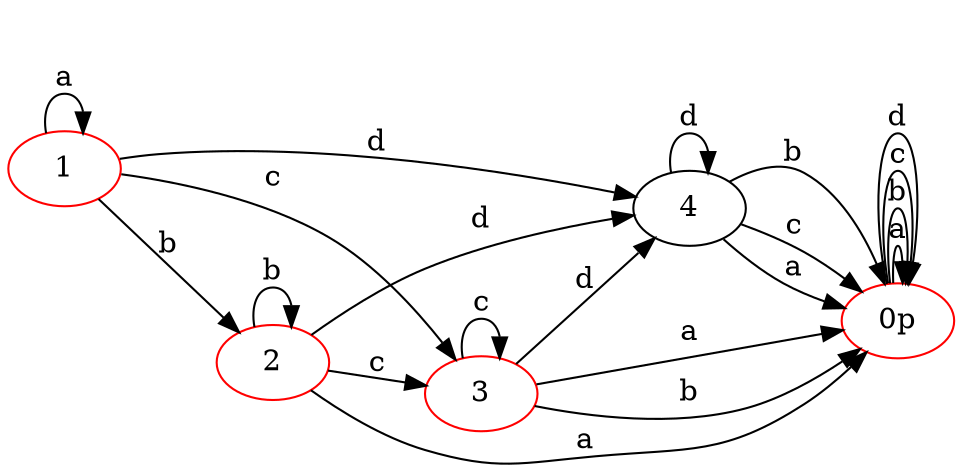 digraph {
	rankdir=LR
	3 [color=red]
	3 -> "0p" [label=a]
	3 -> "0p" [label=b]
	3 -> 3 [label=c]
	3 -> 4 [label=d]
	4
	4 -> "0p" [label=a]
	4 -> "0p" [label=b]
	4 -> "0p" [label=c]
	4 -> 4 [label=d]
	"0p" [color=red]
	"0p" -> "0p" [label=a]
	"0p" -> "0p" [label=b]
	"0p" -> "0p" [label=c]
	"0p" -> "0p" [label=d]
	1 [color=red]
	1 -> 1 [label=a]
	1 -> 2 [label=b]
	1 -> 3 [label=c]
	1 -> 4 [label=d]
	2 [color=red]
	2 -> "0p" [label=a]
	2 -> 2 [label=b]
	2 -> 3 [label=c]
	2 -> 4 [label=d]
}

